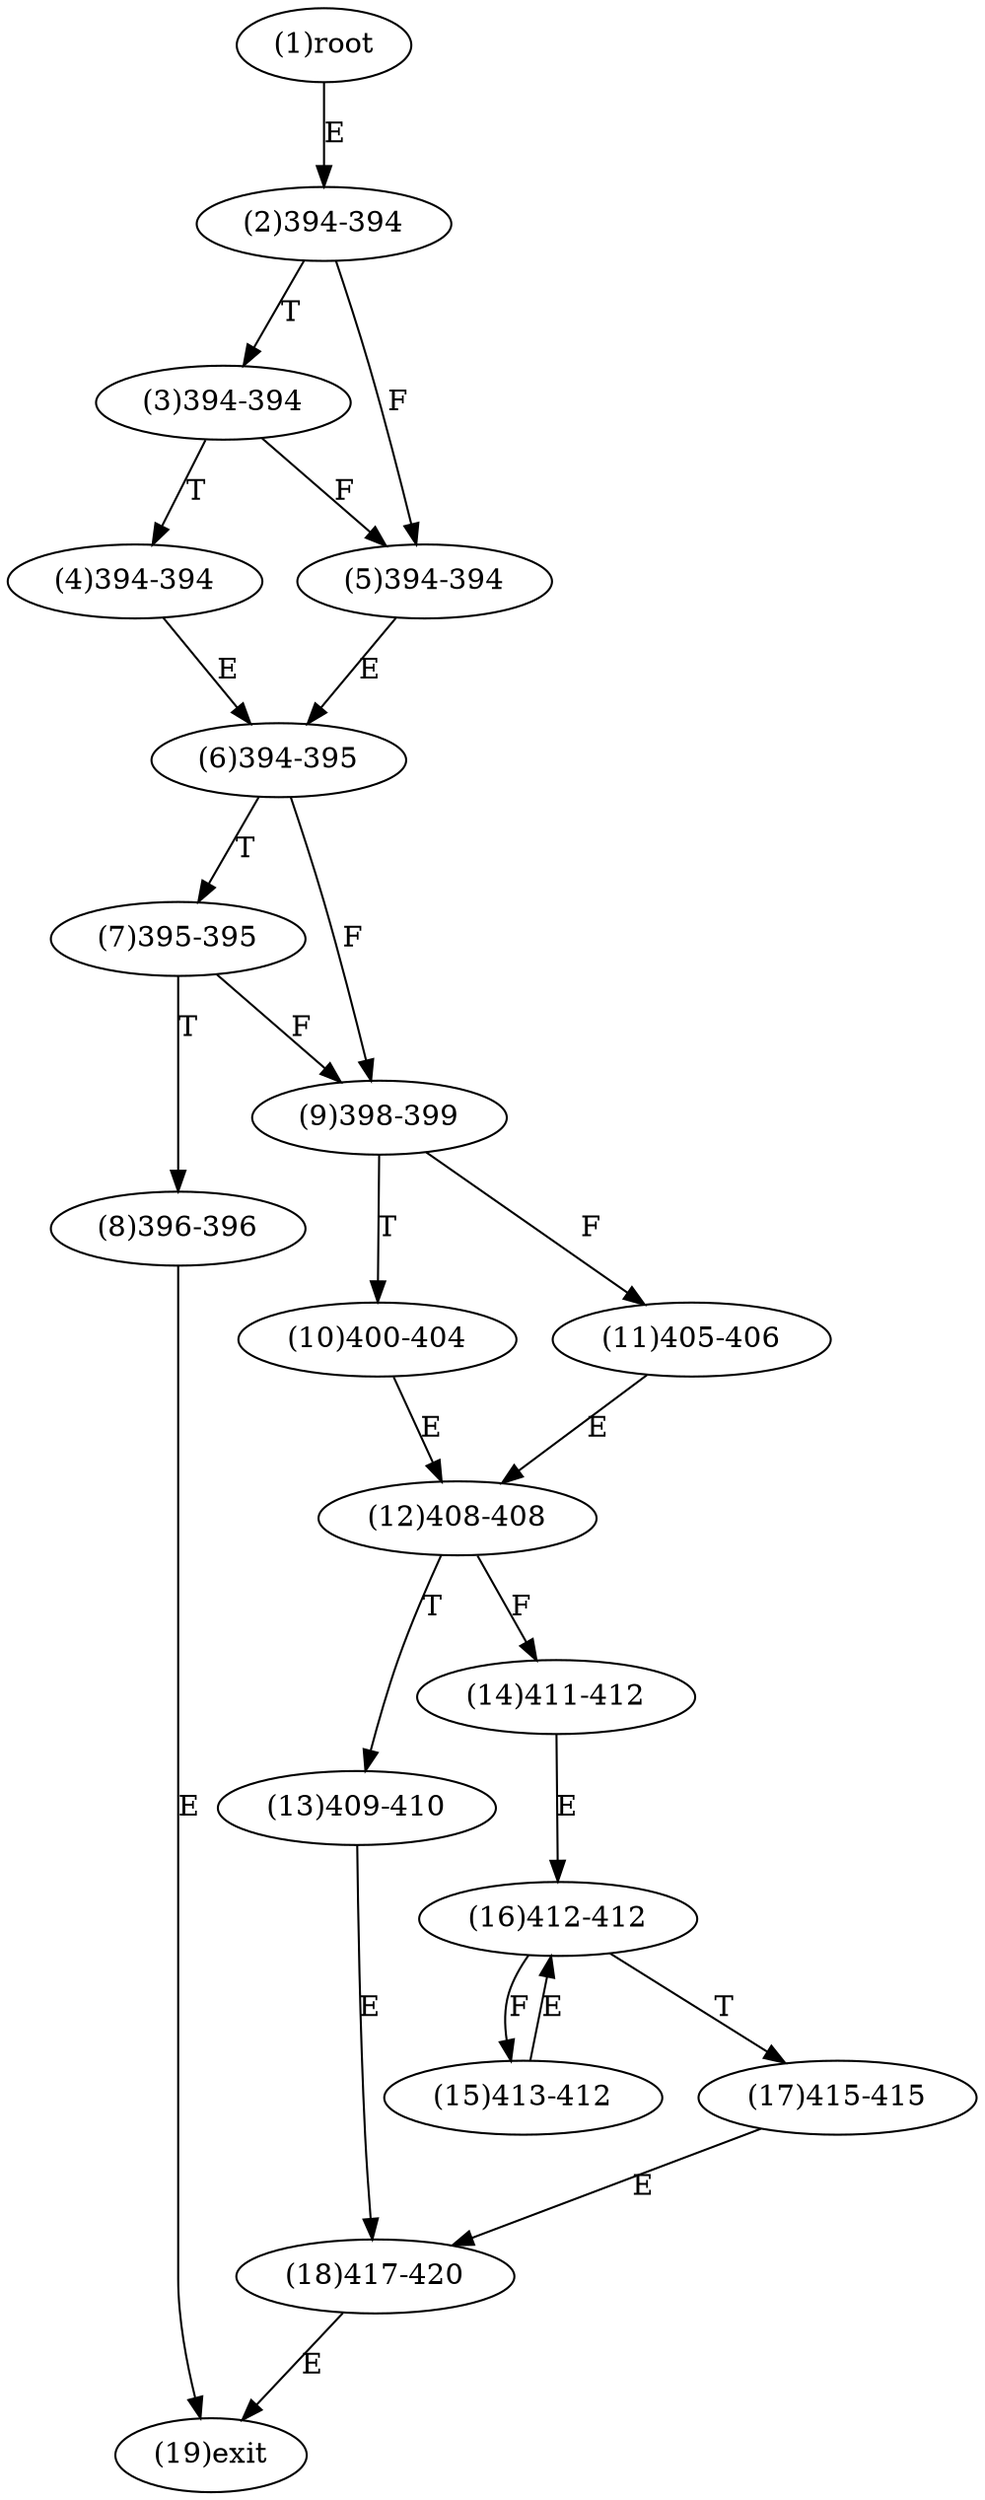 digraph "" { 
1[ label="(1)root"];
2[ label="(2)394-394"];
3[ label="(3)394-394"];
4[ label="(4)394-394"];
5[ label="(5)394-394"];
6[ label="(6)394-395"];
7[ label="(7)395-395"];
8[ label="(8)396-396"];
9[ label="(9)398-399"];
10[ label="(10)400-404"];
11[ label="(11)405-406"];
12[ label="(12)408-408"];
13[ label="(13)409-410"];
14[ label="(14)411-412"];
15[ label="(15)413-412"];
17[ label="(17)415-415"];
16[ label="(16)412-412"];
19[ label="(19)exit"];
18[ label="(18)417-420"];
1->2[ label="E"];
2->5[ label="F"];
2->3[ label="T"];
3->5[ label="F"];
3->4[ label="T"];
4->6[ label="E"];
5->6[ label="E"];
6->9[ label="F"];
6->7[ label="T"];
7->9[ label="F"];
7->8[ label="T"];
8->19[ label="E"];
9->11[ label="F"];
9->10[ label="T"];
10->12[ label="E"];
11->12[ label="E"];
12->14[ label="F"];
12->13[ label="T"];
13->18[ label="E"];
14->16[ label="E"];
15->16[ label="E"];
16->15[ label="F"];
16->17[ label="T"];
17->18[ label="E"];
18->19[ label="E"];
}